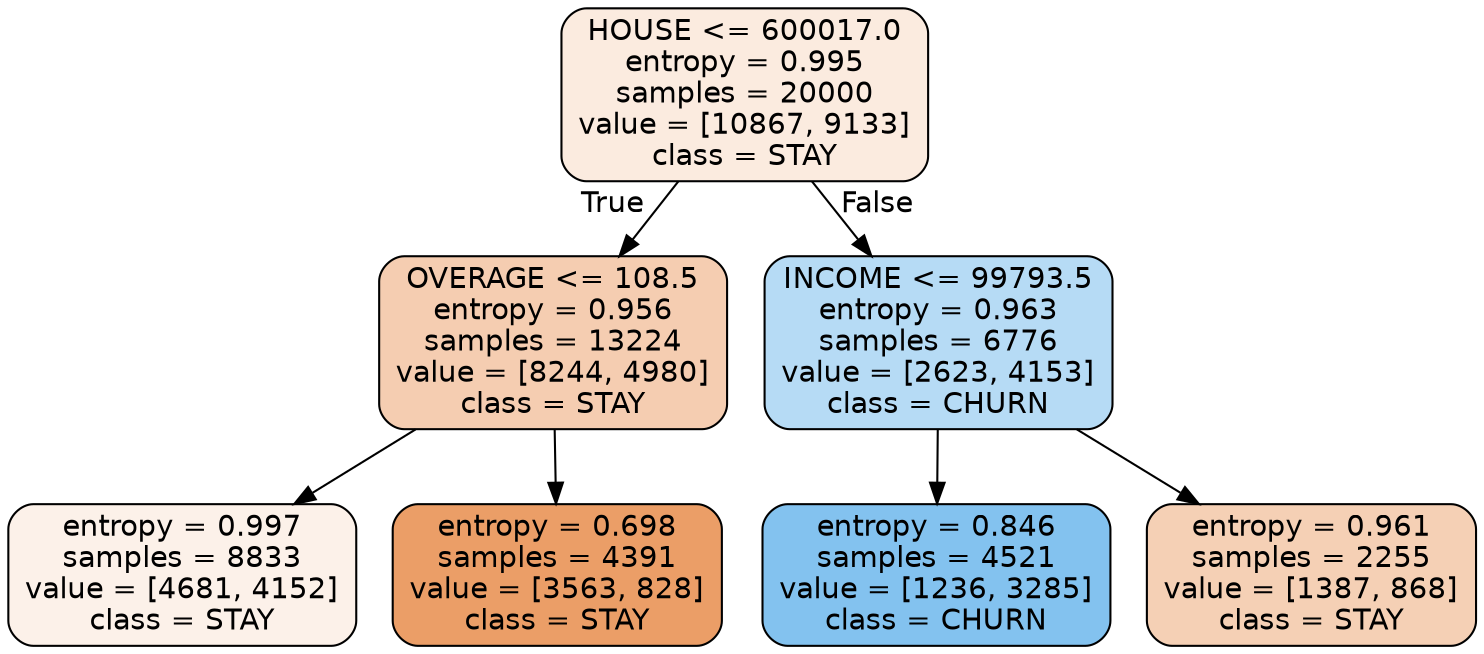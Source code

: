 digraph Tree {
node [shape=box, style="filled, rounded", color="black", fontname=helvetica] ;
edge [fontname=helvetica] ;
0 [label="HOUSE <= 600017.0\nentropy = 0.995\nsamples = 20000\nvalue = [10867, 9133]\nclass = STAY", fillcolor="#fbebdf"] ;
1 [label="OVERAGE <= 108.5\nentropy = 0.956\nsamples = 13224\nvalue = [8244, 4980]\nclass = STAY", fillcolor="#f5cdb1"] ;
0 -> 1 [labeldistance=2.5, labelangle=45, headlabel="True"] ;
2 [label="entropy = 0.997\nsamples = 8833\nvalue = [4681, 4152]\nclass = STAY", fillcolor="#fcf1e9"] ;
1 -> 2 ;
3 [label="entropy = 0.698\nsamples = 4391\nvalue = [3563, 828]\nclass = STAY", fillcolor="#eb9e67"] ;
1 -> 3 ;
4 [label="INCOME <= 99793.5\nentropy = 0.963\nsamples = 6776\nvalue = [2623, 4153]\nclass = CHURN", fillcolor="#b6dbf5"] ;
0 -> 4 [labeldistance=2.5, labelangle=-45, headlabel="False"] ;
5 [label="entropy = 0.846\nsamples = 4521\nvalue = [1236, 3285]\nclass = CHURN", fillcolor="#83c2ef"] ;
4 -> 5 ;
6 [label="entropy = 0.961\nsamples = 2255\nvalue = [1387, 868]\nclass = STAY", fillcolor="#f5d0b5"] ;
4 -> 6 ;
}
